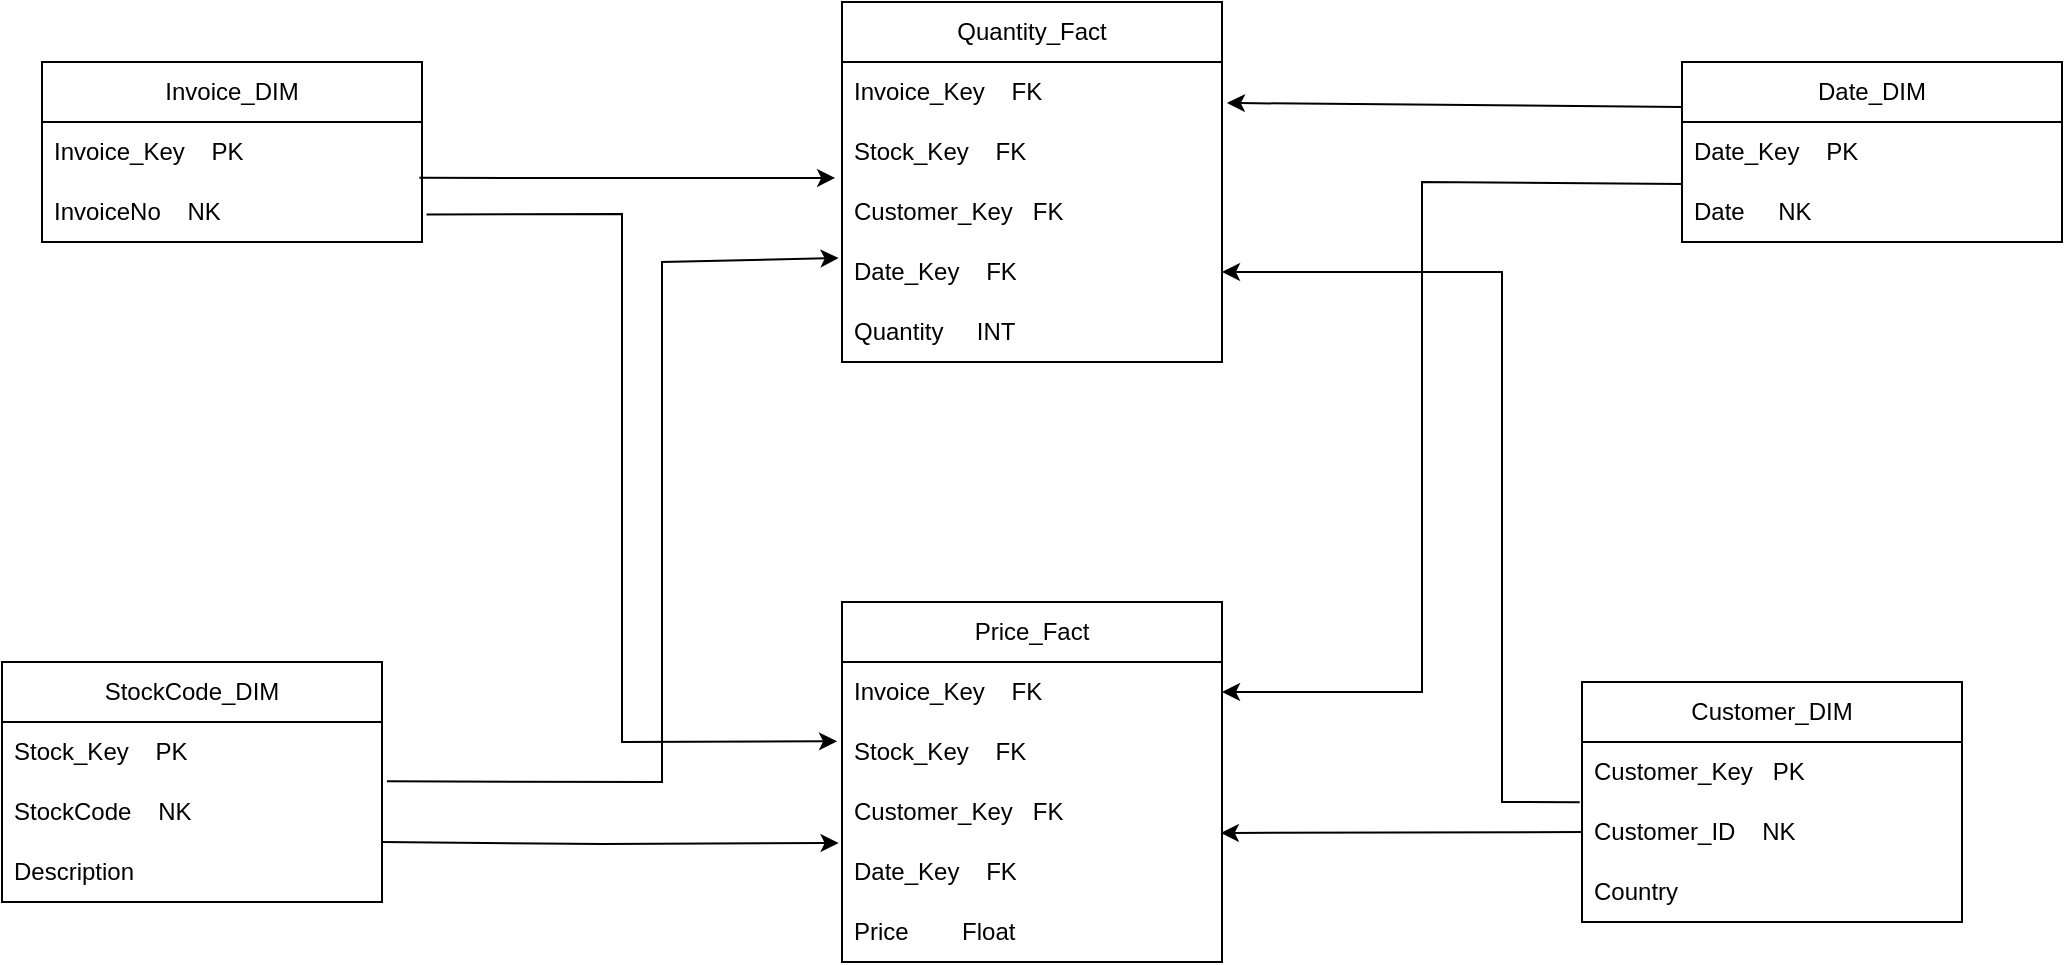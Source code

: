 <mxfile version="21.1.2" type="device">
  <diagram name="Page-1" id="szWwLRSJxsTS-_Eb9bwb">
    <mxGraphModel dx="2284" dy="788" grid="1" gridSize="10" guides="1" tooltips="1" connect="1" arrows="1" fold="1" page="1" pageScale="1" pageWidth="850" pageHeight="1100" math="0" shadow="0">
      <root>
        <mxCell id="0" />
        <mxCell id="1" parent="0" />
        <mxCell id="R7j8mlrafb3kkN7GA1M--1" value="Invoice_DIM" style="swimlane;fontStyle=0;childLayout=stackLayout;horizontal=1;startSize=30;horizontalStack=0;resizeParent=1;resizeParentMax=0;resizeLast=0;collapsible=1;marginBottom=0;whiteSpace=wrap;html=1;" vertex="1" parent="1">
          <mxGeometry x="-90" y="300" width="190" height="90" as="geometry" />
        </mxCell>
        <mxCell id="R7j8mlrafb3kkN7GA1M--2" value="Invoice_Key&lt;span style=&quot;white-space: pre;&quot;&gt;	&lt;span style=&quot;white-space: pre;&quot;&gt;	&lt;/span&gt;&lt;span style=&quot;white-space: pre;&quot;&gt;	&lt;/span&gt;&lt;span style=&quot;white-space: pre;&quot;&gt;	&lt;/span&gt;&lt;/span&gt;PK" style="text;strokeColor=none;fillColor=none;align=left;verticalAlign=middle;spacingLeft=4;spacingRight=4;overflow=hidden;points=[[0,0.5],[1,0.5]];portConstraint=eastwest;rotatable=0;whiteSpace=wrap;html=1;" vertex="1" parent="R7j8mlrafb3kkN7GA1M--1">
          <mxGeometry y="30" width="190" height="30" as="geometry" />
        </mxCell>
        <mxCell id="R7j8mlrafb3kkN7GA1M--3" value="InvoiceNo&lt;span style=&quot;white-space: pre;&quot;&gt;	&lt;/span&gt;&lt;span style=&quot;white-space: pre;&quot;&gt;	&lt;/span&gt;&lt;span style=&quot;white-space: pre;&quot;&gt;	&lt;/span&gt;&lt;span style=&quot;white-space: pre;&quot;&gt;	&lt;/span&gt;NK" style="text;strokeColor=none;fillColor=none;align=left;verticalAlign=middle;spacingLeft=4;spacingRight=4;overflow=hidden;points=[[0,0.5],[1,0.5]];portConstraint=eastwest;rotatable=0;whiteSpace=wrap;html=1;" vertex="1" parent="R7j8mlrafb3kkN7GA1M--1">
          <mxGeometry y="60" width="190" height="30" as="geometry" />
        </mxCell>
        <mxCell id="R7j8mlrafb3kkN7GA1M--9" value="StockCode_DIM" style="swimlane;fontStyle=0;childLayout=stackLayout;horizontal=1;startSize=30;horizontalStack=0;resizeParent=1;resizeParentMax=0;resizeLast=0;collapsible=1;marginBottom=0;whiteSpace=wrap;html=1;" vertex="1" parent="1">
          <mxGeometry x="-110" y="600" width="190" height="120" as="geometry" />
        </mxCell>
        <mxCell id="R7j8mlrafb3kkN7GA1M--10" value="Stock_Key&lt;span style=&quot;white-space: pre;&quot;&gt;	&lt;span style=&quot;white-space: pre;&quot;&gt;	&lt;/span&gt;&lt;span style=&quot;white-space: pre;&quot;&gt;	&lt;/span&gt;&lt;span style=&quot;white-space: pre;&quot;&gt;	&lt;/span&gt;&lt;/span&gt;PK" style="text;strokeColor=none;fillColor=none;align=left;verticalAlign=middle;spacingLeft=4;spacingRight=4;overflow=hidden;points=[[0,0.5],[1,0.5]];portConstraint=eastwest;rotatable=0;whiteSpace=wrap;html=1;" vertex="1" parent="R7j8mlrafb3kkN7GA1M--9">
          <mxGeometry y="30" width="190" height="30" as="geometry" />
        </mxCell>
        <mxCell id="R7j8mlrafb3kkN7GA1M--11" value="StockCode&lt;span style=&quot;white-space: pre;&quot;&gt;	&lt;/span&gt;&lt;span style=&quot;white-space: pre;&quot;&gt;	&lt;/span&gt;&lt;span style=&quot;white-space: pre;&quot;&gt;	&lt;/span&gt;&lt;span style=&quot;white-space: pre;&quot;&gt;	&lt;/span&gt;NK" style="text;strokeColor=none;fillColor=none;align=left;verticalAlign=middle;spacingLeft=4;spacingRight=4;overflow=hidden;points=[[0,0.5],[1,0.5]];portConstraint=eastwest;rotatable=0;whiteSpace=wrap;html=1;" vertex="1" parent="R7j8mlrafb3kkN7GA1M--9">
          <mxGeometry y="60" width="190" height="30" as="geometry" />
        </mxCell>
        <mxCell id="R7j8mlrafb3kkN7GA1M--12" value="Description" style="text;strokeColor=none;fillColor=none;align=left;verticalAlign=middle;spacingLeft=4;spacingRight=4;overflow=hidden;points=[[0,0.5],[1,0.5]];portConstraint=eastwest;rotatable=0;whiteSpace=wrap;html=1;" vertex="1" parent="R7j8mlrafb3kkN7GA1M--9">
          <mxGeometry y="90" width="190" height="30" as="geometry" />
        </mxCell>
        <mxCell id="R7j8mlrafb3kkN7GA1M--13" value="Date_DIM" style="swimlane;fontStyle=0;childLayout=stackLayout;horizontal=1;startSize=30;horizontalStack=0;resizeParent=1;resizeParentMax=0;resizeLast=0;collapsible=1;marginBottom=0;whiteSpace=wrap;html=1;" vertex="1" parent="1">
          <mxGeometry x="730" y="300" width="190" height="90" as="geometry" />
        </mxCell>
        <mxCell id="R7j8mlrafb3kkN7GA1M--14" value="Date_Key&lt;span style=&quot;white-space: pre;&quot;&gt;	&lt;span style=&quot;white-space: pre;&quot;&gt;	&lt;/span&gt;&lt;span style=&quot;white-space: pre;&quot;&gt;	&lt;/span&gt;&lt;span style=&quot;white-space: pre;&quot;&gt;	&lt;/span&gt;&lt;/span&gt;PK" style="text;strokeColor=none;fillColor=none;align=left;verticalAlign=middle;spacingLeft=4;spacingRight=4;overflow=hidden;points=[[0,0.5],[1,0.5]];portConstraint=eastwest;rotatable=0;whiteSpace=wrap;html=1;" vertex="1" parent="R7j8mlrafb3kkN7GA1M--13">
          <mxGeometry y="30" width="190" height="30" as="geometry" />
        </mxCell>
        <mxCell id="R7j8mlrafb3kkN7GA1M--15" value="Date&lt;span style=&quot;white-space: pre;&quot;&gt;	&lt;/span&gt;&lt;span style=&quot;white-space: pre;&quot;&gt;	&lt;/span&gt;&lt;span style=&quot;white-space: pre;&quot;&gt;	&lt;/span&gt;&lt;span style=&quot;white-space: pre;&quot;&gt;	&lt;/span&gt;&lt;span style=&quot;white-space: pre;&quot;&gt;	&lt;/span&gt;NK" style="text;strokeColor=none;fillColor=none;align=left;verticalAlign=middle;spacingLeft=4;spacingRight=4;overflow=hidden;points=[[0,0.5],[1,0.5]];portConstraint=eastwest;rotatable=0;whiteSpace=wrap;html=1;" vertex="1" parent="R7j8mlrafb3kkN7GA1M--13">
          <mxGeometry y="60" width="190" height="30" as="geometry" />
        </mxCell>
        <mxCell id="R7j8mlrafb3kkN7GA1M--17" value="Customer_DIM" style="swimlane;fontStyle=0;childLayout=stackLayout;horizontal=1;startSize=30;horizontalStack=0;resizeParent=1;resizeParentMax=0;resizeLast=0;collapsible=1;marginBottom=0;whiteSpace=wrap;html=1;" vertex="1" parent="1">
          <mxGeometry x="680" y="610" width="190" height="120" as="geometry" />
        </mxCell>
        <mxCell id="R7j8mlrafb3kkN7GA1M--18" value="Customer_Key&lt;span style=&quot;white-space: pre;&quot;&gt;&lt;span style=&quot;white-space: pre;&quot;&gt;	&lt;/span&gt;&lt;span style=&quot;white-space: pre;&quot;&gt;	&lt;/span&gt;&lt;span style=&quot;white-space: pre;&quot;&gt;	&lt;/span&gt;&lt;/span&gt;PK" style="text;strokeColor=none;fillColor=none;align=left;verticalAlign=middle;spacingLeft=4;spacingRight=4;overflow=hidden;points=[[0,0.5],[1,0.5]];portConstraint=eastwest;rotatable=0;whiteSpace=wrap;html=1;" vertex="1" parent="R7j8mlrafb3kkN7GA1M--17">
          <mxGeometry y="30" width="190" height="30" as="geometry" />
        </mxCell>
        <mxCell id="R7j8mlrafb3kkN7GA1M--19" value="Customer_ID&lt;span style=&quot;white-space: pre;&quot;&gt;	&lt;/span&gt;&lt;span style=&quot;white-space: pre;&quot;&gt;	&lt;/span&gt;&lt;span style=&quot;white-space: pre;&quot;&gt;	&lt;/span&gt;&lt;span style=&quot;white-space: pre;&quot;&gt;	&lt;/span&gt;NK" style="text;strokeColor=none;fillColor=none;align=left;verticalAlign=middle;spacingLeft=4;spacingRight=4;overflow=hidden;points=[[0,0.5],[1,0.5]];portConstraint=eastwest;rotatable=0;whiteSpace=wrap;html=1;" vertex="1" parent="R7j8mlrafb3kkN7GA1M--17">
          <mxGeometry y="60" width="190" height="30" as="geometry" />
        </mxCell>
        <mxCell id="R7j8mlrafb3kkN7GA1M--20" value="Country" style="text;strokeColor=none;fillColor=none;align=left;verticalAlign=middle;spacingLeft=4;spacingRight=4;overflow=hidden;points=[[0,0.5],[1,0.5]];portConstraint=eastwest;rotatable=0;whiteSpace=wrap;html=1;" vertex="1" parent="R7j8mlrafb3kkN7GA1M--17">
          <mxGeometry y="90" width="190" height="30" as="geometry" />
        </mxCell>
        <mxCell id="R7j8mlrafb3kkN7GA1M--21" value="Quantity_Fact" style="swimlane;fontStyle=0;childLayout=stackLayout;horizontal=1;startSize=30;horizontalStack=0;resizeParent=1;resizeParentMax=0;resizeLast=0;collapsible=1;marginBottom=0;whiteSpace=wrap;html=1;" vertex="1" parent="1">
          <mxGeometry x="310" y="270" width="190" height="180" as="geometry" />
        </mxCell>
        <mxCell id="R7j8mlrafb3kkN7GA1M--25" value="Invoice_Key&lt;span style=&quot;white-space: pre;&quot;&gt;	&lt;/span&gt;&lt;span style=&quot;white-space: pre;&quot;&gt;	&lt;/span&gt;&lt;span style=&quot;white-space: pre;&quot;&gt;	&lt;/span&gt;&lt;span style=&quot;white-space: pre;&quot;&gt;	&lt;/span&gt;FK" style="text;strokeColor=none;fillColor=none;align=left;verticalAlign=middle;spacingLeft=4;spacingRight=4;overflow=hidden;points=[[0,0.5],[1,0.5]];portConstraint=eastwest;rotatable=0;whiteSpace=wrap;html=1;" vertex="1" parent="R7j8mlrafb3kkN7GA1M--21">
          <mxGeometry y="30" width="190" height="30" as="geometry" />
        </mxCell>
        <mxCell id="R7j8mlrafb3kkN7GA1M--26" value="Stock_Key&lt;span style=&quot;white-space: pre;&quot;&gt;	&lt;/span&gt;&lt;span style=&quot;white-space: pre;&quot;&gt;	&lt;/span&gt;&lt;span style=&quot;white-space: pre;&quot;&gt;	&lt;/span&gt;&lt;span style=&quot;white-space: pre;&quot;&gt;	&lt;/span&gt;FK" style="text;strokeColor=none;fillColor=none;align=left;verticalAlign=middle;spacingLeft=4;spacingRight=4;overflow=hidden;points=[[0,0.5],[1,0.5]];portConstraint=eastwest;rotatable=0;whiteSpace=wrap;html=1;" vertex="1" parent="R7j8mlrafb3kkN7GA1M--21">
          <mxGeometry y="60" width="190" height="30" as="geometry" />
        </mxCell>
        <mxCell id="R7j8mlrafb3kkN7GA1M--27" value="Customer_Key&lt;span style=&quot;white-space: pre;&quot;&gt;	&lt;/span&gt;&lt;span style=&quot;white-space: pre;&quot;&gt;	&lt;/span&gt;&lt;span style=&quot;white-space: pre;&quot;&gt;	&lt;/span&gt;FK" style="text;strokeColor=none;fillColor=none;align=left;verticalAlign=middle;spacingLeft=4;spacingRight=4;overflow=hidden;points=[[0,0.5],[1,0.5]];portConstraint=eastwest;rotatable=0;whiteSpace=wrap;html=1;" vertex="1" parent="R7j8mlrafb3kkN7GA1M--21">
          <mxGeometry y="90" width="190" height="30" as="geometry" />
        </mxCell>
        <mxCell id="R7j8mlrafb3kkN7GA1M--28" value="Date_Key&lt;span style=&quot;white-space: pre;&quot;&gt;	&lt;/span&gt;&lt;span style=&quot;white-space: pre;&quot;&gt;	&lt;/span&gt;&lt;span style=&quot;white-space: pre;&quot;&gt;	&lt;/span&gt;&lt;span style=&quot;white-space: pre;&quot;&gt;	&lt;/span&gt;FK" style="text;strokeColor=none;fillColor=none;align=left;verticalAlign=middle;spacingLeft=4;spacingRight=4;overflow=hidden;points=[[0,0.5],[1,0.5]];portConstraint=eastwest;rotatable=0;whiteSpace=wrap;html=1;" vertex="1" parent="R7j8mlrafb3kkN7GA1M--21">
          <mxGeometry y="120" width="190" height="30" as="geometry" />
        </mxCell>
        <mxCell id="R7j8mlrafb3kkN7GA1M--22" value="Quantity&lt;span style=&quot;white-space: pre;&quot;&gt;	&lt;/span&gt;&lt;span style=&quot;white-space: pre;&quot;&gt;	&lt;/span&gt;&lt;span style=&quot;white-space: pre;&quot;&gt;	&lt;/span&gt;&lt;span style=&quot;white-space: pre;&quot;&gt;	&lt;/span&gt;&lt;span style=&quot;white-space: pre;&quot;&gt;	&lt;/span&gt;INT" style="text;strokeColor=none;fillColor=none;align=left;verticalAlign=middle;spacingLeft=4;spacingRight=4;overflow=hidden;points=[[0,0.5],[1,0.5]];portConstraint=eastwest;rotatable=0;whiteSpace=wrap;html=1;" vertex="1" parent="R7j8mlrafb3kkN7GA1M--21">
          <mxGeometry y="150" width="190" height="30" as="geometry" />
        </mxCell>
        <mxCell id="R7j8mlrafb3kkN7GA1M--29" value="Price_Fact" style="swimlane;fontStyle=0;childLayout=stackLayout;horizontal=1;startSize=30;horizontalStack=0;resizeParent=1;resizeParentMax=0;resizeLast=0;collapsible=1;marginBottom=0;whiteSpace=wrap;html=1;" vertex="1" parent="1">
          <mxGeometry x="310" y="570" width="190" height="180" as="geometry" />
        </mxCell>
        <mxCell id="R7j8mlrafb3kkN7GA1M--30" value="Invoice_Key&lt;span style=&quot;white-space: pre;&quot;&gt;	&lt;/span&gt;&lt;span style=&quot;white-space: pre;&quot;&gt;	&lt;/span&gt;&lt;span style=&quot;white-space: pre;&quot;&gt;	&lt;/span&gt;&lt;span style=&quot;white-space: pre;&quot;&gt;	&lt;/span&gt;FK" style="text;strokeColor=none;fillColor=none;align=left;verticalAlign=middle;spacingLeft=4;spacingRight=4;overflow=hidden;points=[[0,0.5],[1,0.5]];portConstraint=eastwest;rotatable=0;whiteSpace=wrap;html=1;" vertex="1" parent="R7j8mlrafb3kkN7GA1M--29">
          <mxGeometry y="30" width="190" height="30" as="geometry" />
        </mxCell>
        <mxCell id="R7j8mlrafb3kkN7GA1M--31" value="Stock_Key&lt;span style=&quot;white-space: pre;&quot;&gt;	&lt;/span&gt;&lt;span style=&quot;white-space: pre;&quot;&gt;	&lt;/span&gt;&lt;span style=&quot;white-space: pre;&quot;&gt;	&lt;/span&gt;&lt;span style=&quot;white-space: pre;&quot;&gt;	&lt;/span&gt;FK" style="text;strokeColor=none;fillColor=none;align=left;verticalAlign=middle;spacingLeft=4;spacingRight=4;overflow=hidden;points=[[0,0.5],[1,0.5]];portConstraint=eastwest;rotatable=0;whiteSpace=wrap;html=1;" vertex="1" parent="R7j8mlrafb3kkN7GA1M--29">
          <mxGeometry y="60" width="190" height="30" as="geometry" />
        </mxCell>
        <mxCell id="R7j8mlrafb3kkN7GA1M--32" value="Customer_Key&lt;span style=&quot;white-space: pre;&quot;&gt;	&lt;/span&gt;&lt;span style=&quot;white-space: pre;&quot;&gt;	&lt;/span&gt;&lt;span style=&quot;white-space: pre;&quot;&gt;	&lt;/span&gt;FK" style="text;strokeColor=none;fillColor=none;align=left;verticalAlign=middle;spacingLeft=4;spacingRight=4;overflow=hidden;points=[[0,0.5],[1,0.5]];portConstraint=eastwest;rotatable=0;whiteSpace=wrap;html=1;" vertex="1" parent="R7j8mlrafb3kkN7GA1M--29">
          <mxGeometry y="90" width="190" height="30" as="geometry" />
        </mxCell>
        <mxCell id="R7j8mlrafb3kkN7GA1M--33" value="Date_Key&lt;span style=&quot;white-space: pre;&quot;&gt;	&lt;/span&gt;&lt;span style=&quot;white-space: pre;&quot;&gt;	&lt;/span&gt;&lt;span style=&quot;white-space: pre;&quot;&gt;	&lt;/span&gt;&lt;span style=&quot;white-space: pre;&quot;&gt;	&lt;/span&gt;FK" style="text;strokeColor=none;fillColor=none;align=left;verticalAlign=middle;spacingLeft=4;spacingRight=4;overflow=hidden;points=[[0,0.5],[1,0.5]];portConstraint=eastwest;rotatable=0;whiteSpace=wrap;html=1;" vertex="1" parent="R7j8mlrafb3kkN7GA1M--29">
          <mxGeometry y="120" width="190" height="30" as="geometry" />
        </mxCell>
        <mxCell id="R7j8mlrafb3kkN7GA1M--34" value="Price&lt;span style=&quot;white-space: pre;&quot;&gt;	&lt;/span&gt;&lt;span style=&quot;white-space: pre;&quot;&gt;	&lt;/span&gt;&lt;span style=&quot;white-space: pre;&quot;&gt;	&lt;/span&gt;&lt;span style=&quot;white-space: pre;&quot;&gt;	&amp;nbsp;&lt;/span&gt;&amp;nbsp; &amp;nbsp;Float" style="text;strokeColor=none;fillColor=none;align=left;verticalAlign=middle;spacingLeft=4;spacingRight=4;overflow=hidden;points=[[0,0.5],[1,0.5]];portConstraint=eastwest;rotatable=0;whiteSpace=wrap;html=1;" vertex="1" parent="R7j8mlrafb3kkN7GA1M--29">
          <mxGeometry y="150" width="190" height="30" as="geometry" />
        </mxCell>
        <mxCell id="R7j8mlrafb3kkN7GA1M--36" value="" style="endArrow=none;html=1;rounded=0;exitX=-0.013;exitY=0.322;exitDx=0;exitDy=0;exitPerimeter=0;startArrow=classic;startFill=1;entryX=1.012;entryY=0.543;entryDx=0;entryDy=0;entryPerimeter=0;" edge="1" parent="1" source="R7j8mlrafb3kkN7GA1M--31" target="R7j8mlrafb3kkN7GA1M--3">
          <mxGeometry width="50" height="50" relative="1" as="geometry">
            <mxPoint x="170" y="430" as="sourcePoint" />
            <mxPoint x="200" y="360" as="targetPoint" />
            <Array as="points">
              <mxPoint x="200" y="640" />
              <mxPoint x="200" y="376" />
            </Array>
          </mxGeometry>
        </mxCell>
        <mxCell id="R7j8mlrafb3kkN7GA1M--35" value="" style="endArrow=none;html=1;rounded=0;exitX=-0.018;exitY=0.933;exitDx=0;exitDy=0;exitPerimeter=0;startArrow=classic;startFill=1;entryX=0.993;entryY=0.931;entryDx=0;entryDy=0;entryPerimeter=0;" edge="1" parent="1" source="R7j8mlrafb3kkN7GA1M--26" target="R7j8mlrafb3kkN7GA1M--2">
          <mxGeometry width="50" height="50" relative="1" as="geometry">
            <mxPoint x="210" y="320" as="sourcePoint" />
            <mxPoint x="100" y="360" as="targetPoint" />
            <Array as="points">
              <mxPoint x="160" y="358" />
            </Array>
          </mxGeometry>
        </mxCell>
        <mxCell id="R7j8mlrafb3kkN7GA1M--38" value="" style="endArrow=none;html=1;rounded=0;exitX=-0.009;exitY=0.267;exitDx=0;exitDy=0;exitPerimeter=0;entryX=1.013;entryY=-0.011;entryDx=0;entryDy=0;entryPerimeter=0;startArrow=classic;startFill=1;" edge="1" parent="1" source="R7j8mlrafb3kkN7GA1M--28" target="R7j8mlrafb3kkN7GA1M--11">
          <mxGeometry width="50" height="50" relative="1" as="geometry">
            <mxPoint x="300" y="400" as="sourcePoint" />
            <mxPoint x="120" y="680" as="targetPoint" />
            <Array as="points">
              <mxPoint x="220" y="400" />
              <mxPoint x="220" y="660" />
            </Array>
          </mxGeometry>
        </mxCell>
        <mxCell id="R7j8mlrafb3kkN7GA1M--37" value="" style="endArrow=none;html=1;rounded=0;exitX=-0.009;exitY=0.017;exitDx=0;exitDy=0;exitPerimeter=0;entryX=1;entryY=0;entryDx=0;entryDy=0;entryPerimeter=0;startArrow=classic;startFill=1;" edge="1" parent="1" source="R7j8mlrafb3kkN7GA1M--33" target="R7j8mlrafb3kkN7GA1M--12">
          <mxGeometry width="50" height="50" relative="1" as="geometry">
            <mxPoint x="170" y="660" as="sourcePoint" />
            <mxPoint x="120" y="710" as="targetPoint" />
            <Array as="points">
              <mxPoint x="190" y="691" />
            </Array>
          </mxGeometry>
        </mxCell>
        <mxCell id="R7j8mlrafb3kkN7GA1M--40" value="" style="endArrow=classic;html=1;rounded=0;exitX=0;exitY=0.25;exitDx=0;exitDy=0;entryX=1.013;entryY=0.683;entryDx=0;entryDy=0;entryPerimeter=0;" edge="1" parent="1" source="R7j8mlrafb3kkN7GA1M--13" target="R7j8mlrafb3kkN7GA1M--25">
          <mxGeometry width="50" height="50" relative="1" as="geometry">
            <mxPoint x="580" y="350" as="sourcePoint" />
            <mxPoint x="630" y="300" as="targetPoint" />
          </mxGeometry>
        </mxCell>
        <mxCell id="R7j8mlrafb3kkN7GA1M--41" value="" style="endArrow=classic;html=1;rounded=0;exitX=0;exitY=0.033;exitDx=0;exitDy=0;exitPerimeter=0;entryX=1;entryY=0.5;entryDx=0;entryDy=0;" edge="1" parent="1" source="R7j8mlrafb3kkN7GA1M--15" target="R7j8mlrafb3kkN7GA1M--30">
          <mxGeometry width="50" height="50" relative="1" as="geometry">
            <mxPoint x="540" y="430" as="sourcePoint" />
            <mxPoint x="590" y="380" as="targetPoint" />
            <Array as="points">
              <mxPoint x="600" y="360" />
              <mxPoint x="600" y="615" />
            </Array>
          </mxGeometry>
        </mxCell>
        <mxCell id="R7j8mlrafb3kkN7GA1M--42" value="" style="endArrow=classic;html=1;rounded=0;exitX=0;exitY=0.5;exitDx=0;exitDy=0;entryX=0.997;entryY=0.849;entryDx=0;entryDy=0;entryPerimeter=0;" edge="1" parent="1" source="R7j8mlrafb3kkN7GA1M--19" target="R7j8mlrafb3kkN7GA1M--32">
          <mxGeometry width="50" height="50" relative="1" as="geometry">
            <mxPoint x="600" y="620" as="sourcePoint" />
            <mxPoint x="650" y="570" as="targetPoint" />
          </mxGeometry>
        </mxCell>
        <mxCell id="R7j8mlrafb3kkN7GA1M--43" value="" style="endArrow=classic;html=1;rounded=0;entryX=1;entryY=0.5;entryDx=0;entryDy=0;exitX=-0.006;exitY=0.003;exitDx=0;exitDy=0;exitPerimeter=0;" edge="1" parent="1" source="R7j8mlrafb3kkN7GA1M--19" target="R7j8mlrafb3kkN7GA1M--28">
          <mxGeometry width="50" height="50" relative="1" as="geometry">
            <mxPoint x="610" y="520" as="sourcePoint" />
            <mxPoint x="660" y="470" as="targetPoint" />
            <Array as="points">
              <mxPoint x="640" y="670" />
              <mxPoint x="640" y="405" />
            </Array>
          </mxGeometry>
        </mxCell>
      </root>
    </mxGraphModel>
  </diagram>
</mxfile>
